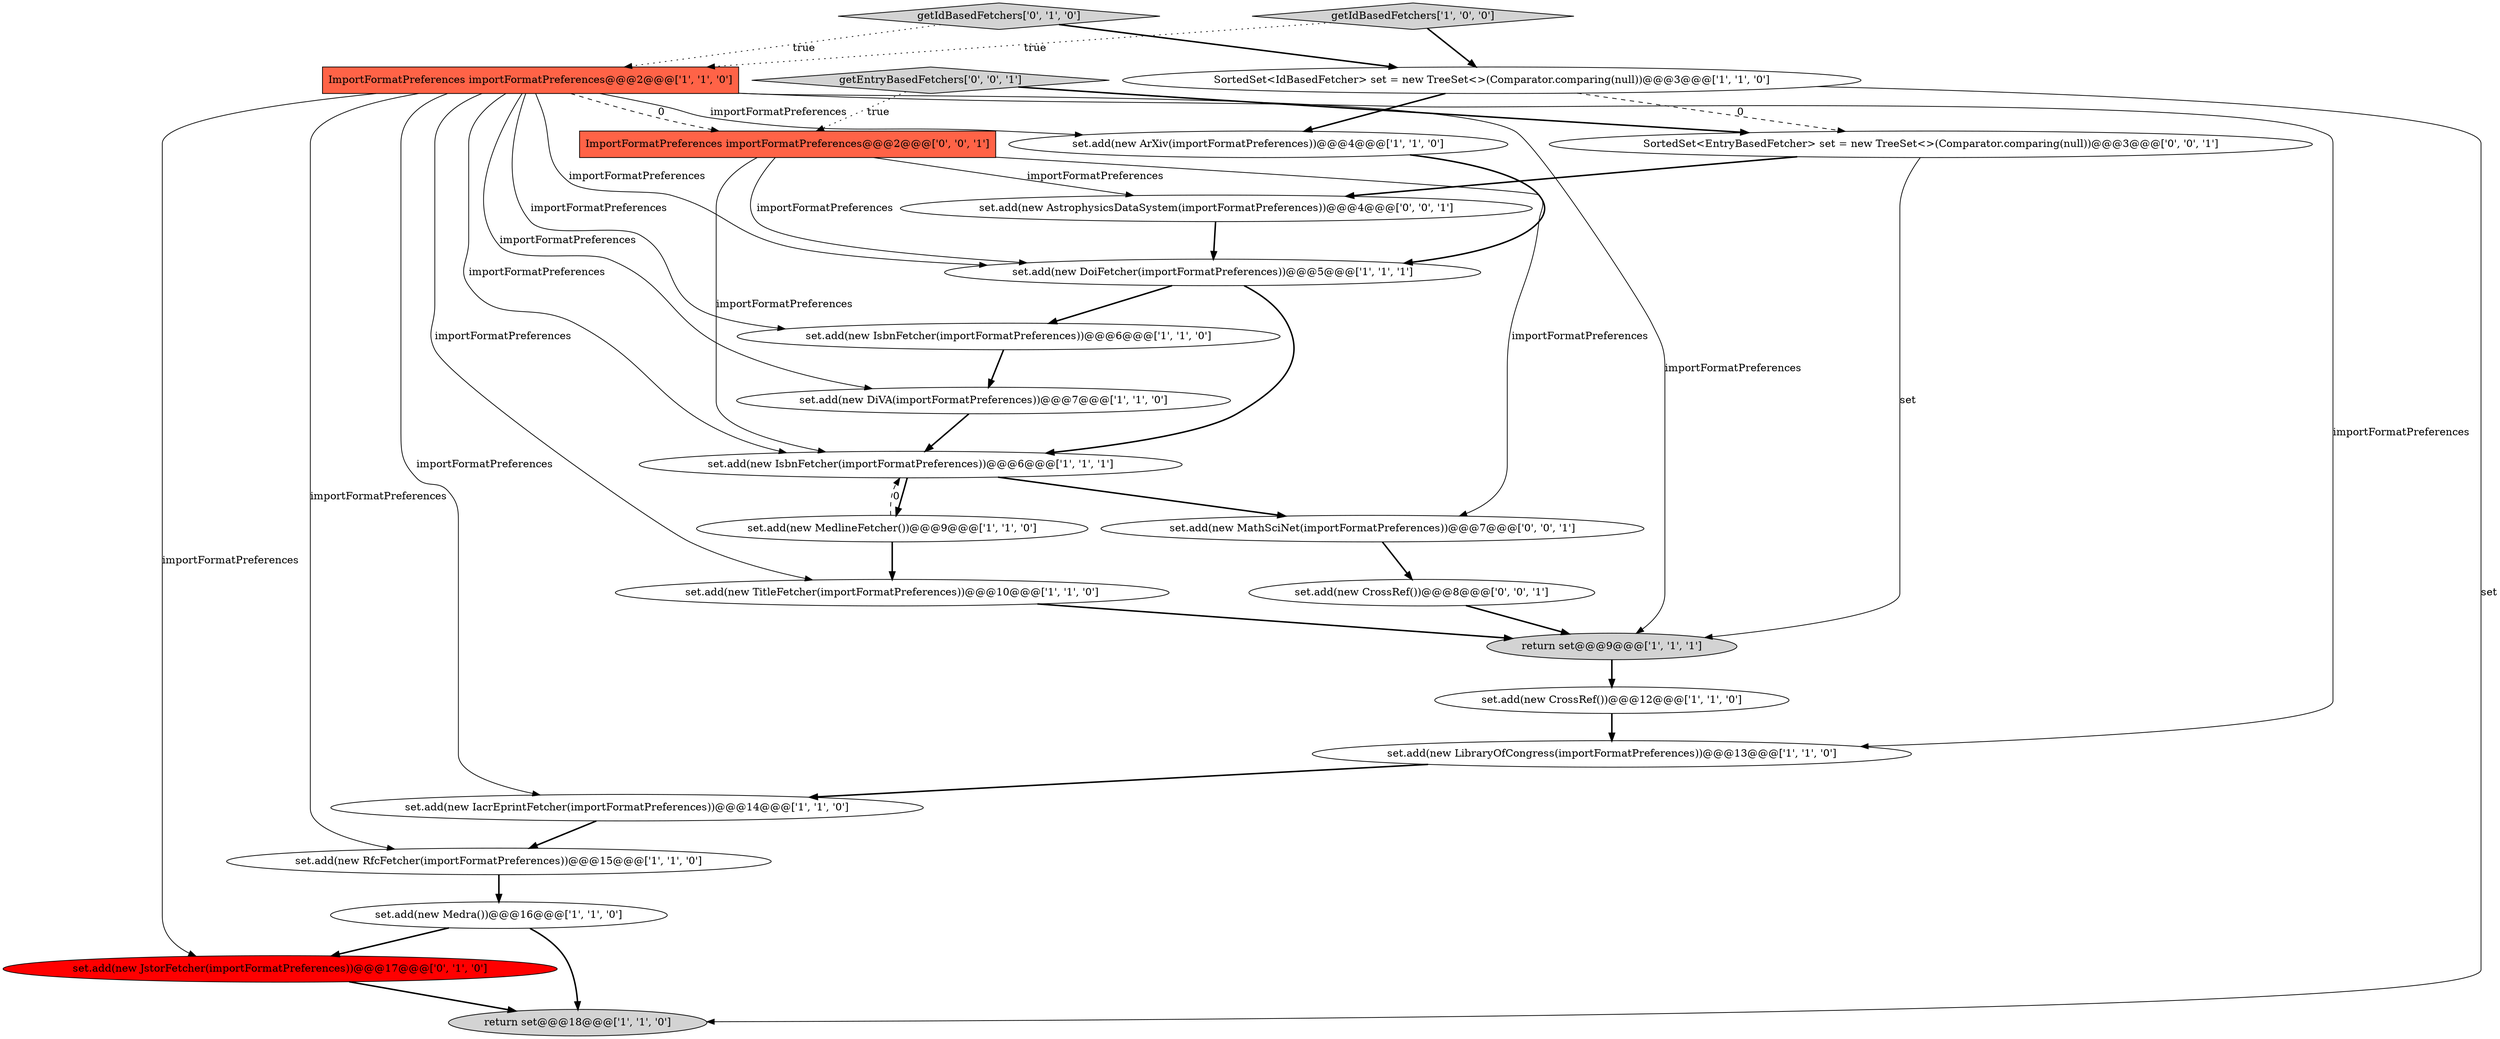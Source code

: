 digraph {
0 [style = filled, label = "ImportFormatPreferences importFormatPreferences@@@2@@@['1', '1', '0']", fillcolor = tomato, shape = box image = "AAA0AAABBB1BBB"];
1 [style = filled, label = "set.add(new MedlineFetcher())@@@9@@@['1', '1', '0']", fillcolor = white, shape = ellipse image = "AAA0AAABBB1BBB"];
18 [style = filled, label = "getIdBasedFetchers['0', '1', '0']", fillcolor = lightgray, shape = diamond image = "AAA0AAABBB2BBB"];
20 [style = filled, label = "SortedSet<EntryBasedFetcher> set = new TreeSet<>(Comparator.comparing(null))@@@3@@@['0', '0', '1']", fillcolor = white, shape = ellipse image = "AAA0AAABBB3BBB"];
12 [style = filled, label = "return set@@@18@@@['1', '1', '0']", fillcolor = lightgray, shape = ellipse image = "AAA0AAABBB1BBB"];
8 [style = filled, label = "set.add(new RfcFetcher(importFormatPreferences))@@@15@@@['1', '1', '0']", fillcolor = white, shape = ellipse image = "AAA0AAABBB1BBB"];
16 [style = filled, label = "set.add(new IacrEprintFetcher(importFormatPreferences))@@@14@@@['1', '1', '0']", fillcolor = white, shape = ellipse image = "AAA0AAABBB1BBB"];
14 [style = filled, label = "set.add(new IsbnFetcher(importFormatPreferences))@@@6@@@['1', '1', '1']", fillcolor = white, shape = ellipse image = "AAA0AAABBB1BBB"];
10 [style = filled, label = "set.add(new DoiFetcher(importFormatPreferences))@@@5@@@['1', '1', '1']", fillcolor = white, shape = ellipse image = "AAA0AAABBB1BBB"];
2 [style = filled, label = "set.add(new Medra())@@@16@@@['1', '1', '0']", fillcolor = white, shape = ellipse image = "AAA0AAABBB1BBB"];
13 [style = filled, label = "set.add(new ArXiv(importFormatPreferences))@@@4@@@['1', '1', '0']", fillcolor = white, shape = ellipse image = "AAA0AAABBB1BBB"];
15 [style = filled, label = "getIdBasedFetchers['1', '0', '0']", fillcolor = lightgray, shape = diamond image = "AAA0AAABBB1BBB"];
11 [style = filled, label = "set.add(new IsbnFetcher(importFormatPreferences))@@@6@@@['1', '1', '0']", fillcolor = white, shape = ellipse image = "AAA0AAABBB1BBB"];
5 [style = filled, label = "set.add(new DiVA(importFormatPreferences))@@@7@@@['1', '1', '0']", fillcolor = white, shape = ellipse image = "AAA0AAABBB1BBB"];
22 [style = filled, label = "ImportFormatPreferences importFormatPreferences@@@2@@@['0', '0', '1']", fillcolor = tomato, shape = box image = "AAA0AAABBB3BBB"];
21 [style = filled, label = "set.add(new AstrophysicsDataSystem(importFormatPreferences))@@@4@@@['0', '0', '1']", fillcolor = white, shape = ellipse image = "AAA0AAABBB3BBB"];
19 [style = filled, label = "set.add(new MathSciNet(importFormatPreferences))@@@7@@@['0', '0', '1']", fillcolor = white, shape = ellipse image = "AAA0AAABBB3BBB"];
7 [style = filled, label = "set.add(new TitleFetcher(importFormatPreferences))@@@10@@@['1', '1', '0']", fillcolor = white, shape = ellipse image = "AAA0AAABBB1BBB"];
4 [style = filled, label = "set.add(new CrossRef())@@@12@@@['1', '1', '0']", fillcolor = white, shape = ellipse image = "AAA0AAABBB1BBB"];
6 [style = filled, label = "set.add(new LibraryOfCongress(importFormatPreferences))@@@13@@@['1', '1', '0']", fillcolor = white, shape = ellipse image = "AAA0AAABBB1BBB"];
23 [style = filled, label = "set.add(new CrossRef())@@@8@@@['0', '0', '1']", fillcolor = white, shape = ellipse image = "AAA0AAABBB3BBB"];
24 [style = filled, label = "getEntryBasedFetchers['0', '0', '1']", fillcolor = lightgray, shape = diamond image = "AAA0AAABBB3BBB"];
17 [style = filled, label = "set.add(new JstorFetcher(importFormatPreferences))@@@17@@@['0', '1', '0']", fillcolor = red, shape = ellipse image = "AAA1AAABBB2BBB"];
9 [style = filled, label = "return set@@@9@@@['1', '1', '1']", fillcolor = lightgray, shape = ellipse image = "AAA0AAABBB1BBB"];
3 [style = filled, label = "SortedSet<IdBasedFetcher> set = new TreeSet<>(Comparator.comparing(null))@@@3@@@['1', '1', '0']", fillcolor = white, shape = ellipse image = "AAA0AAABBB1BBB"];
2->17 [style = bold, label=""];
13->10 [style = bold, label=""];
3->12 [style = solid, label="set"];
21->10 [style = bold, label=""];
18->3 [style = bold, label=""];
0->7 [style = solid, label="importFormatPreferences"];
0->6 [style = solid, label="importFormatPreferences"];
22->21 [style = solid, label="importFormatPreferences"];
16->8 [style = bold, label=""];
1->14 [style = dashed, label="0"];
10->14 [style = bold, label=""];
4->6 [style = bold, label=""];
0->9 [style = solid, label="importFormatPreferences"];
9->4 [style = bold, label=""];
0->8 [style = solid, label="importFormatPreferences"];
0->5 [style = solid, label="importFormatPreferences"];
20->9 [style = solid, label="set"];
14->19 [style = bold, label=""];
5->14 [style = bold, label=""];
0->11 [style = solid, label="importFormatPreferences"];
15->3 [style = bold, label=""];
15->0 [style = dotted, label="true"];
1->7 [style = bold, label=""];
0->22 [style = dashed, label="0"];
14->1 [style = bold, label=""];
2->12 [style = bold, label=""];
20->21 [style = bold, label=""];
24->20 [style = bold, label=""];
7->9 [style = bold, label=""];
0->14 [style = solid, label="importFormatPreferences"];
11->5 [style = bold, label=""];
17->12 [style = bold, label=""];
22->14 [style = solid, label="importFormatPreferences"];
0->17 [style = solid, label="importFormatPreferences"];
22->19 [style = solid, label="importFormatPreferences"];
8->2 [style = bold, label=""];
6->16 [style = bold, label=""];
24->22 [style = dotted, label="true"];
19->23 [style = bold, label=""];
3->20 [style = dashed, label="0"];
0->16 [style = solid, label="importFormatPreferences"];
3->13 [style = bold, label=""];
18->0 [style = dotted, label="true"];
23->9 [style = bold, label=""];
0->13 [style = solid, label="importFormatPreferences"];
22->10 [style = solid, label="importFormatPreferences"];
0->10 [style = solid, label="importFormatPreferences"];
10->11 [style = bold, label=""];
}
